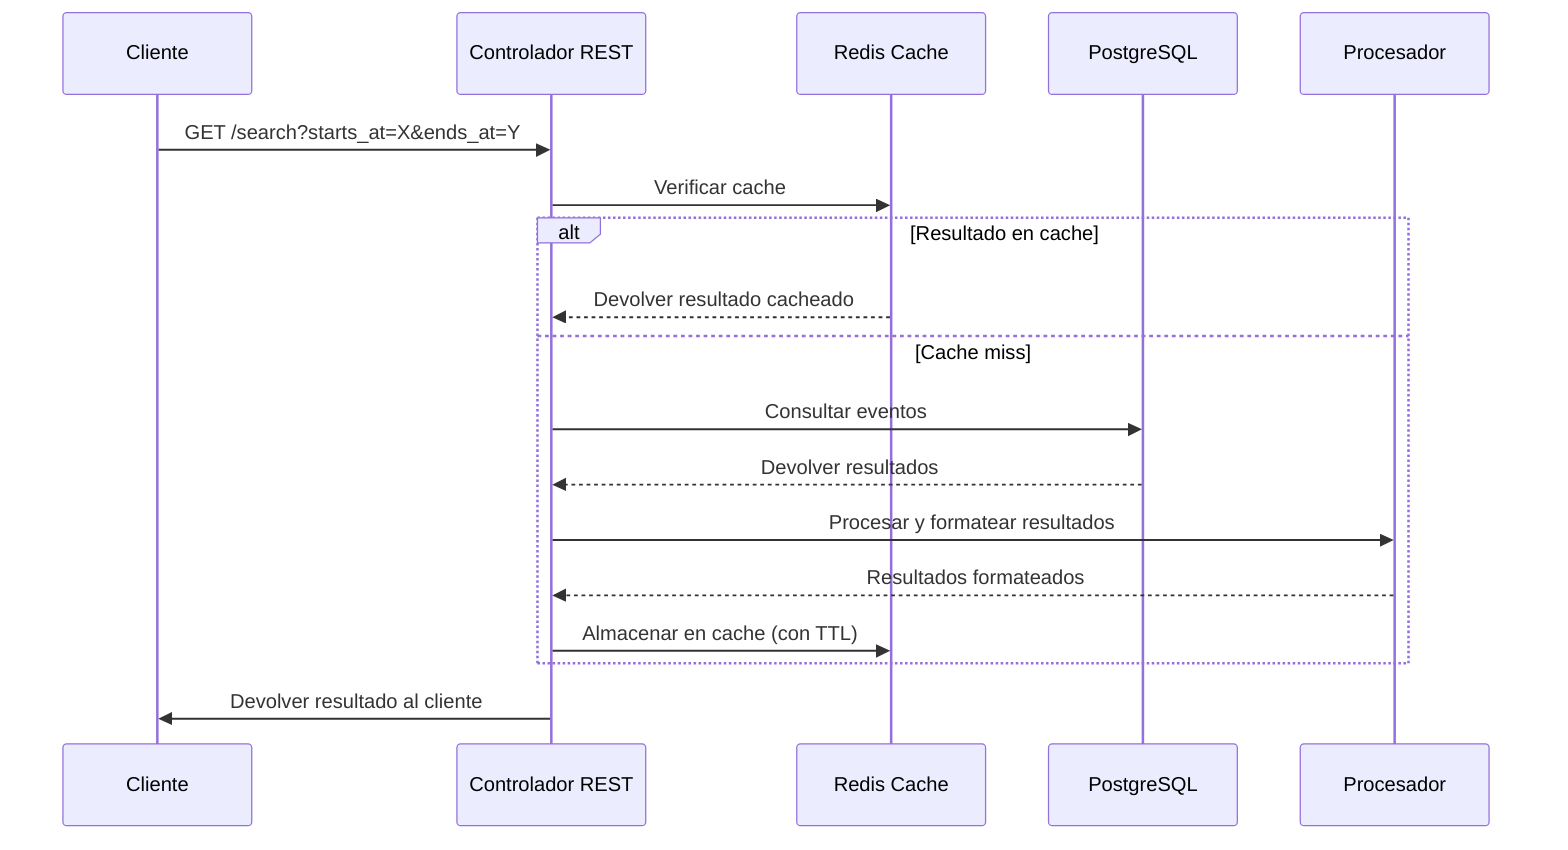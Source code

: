 sequenceDiagram
    participant C as Cliente
    participant R as Controlador REST
    participant RC as Redis Cache
    participant PG as PostgreSQL
    participant P as Procesador

    C->>R: GET /search?starts_at=X&ends_at=Y
    R->>RC: Verificar cache
    alt Resultado en cache
        RC-->>R: Devolver resultado cacheado
    else Cache miss
        R->>PG: Consultar eventos
        PG-->>R: Devolver resultados
        R->>P: Procesar y formatear resultados
        P-->>R: Resultados formateados
        R->>RC: Almacenar en cache (con TTL)
    end
    R->>C: Devolver resultado al cliente